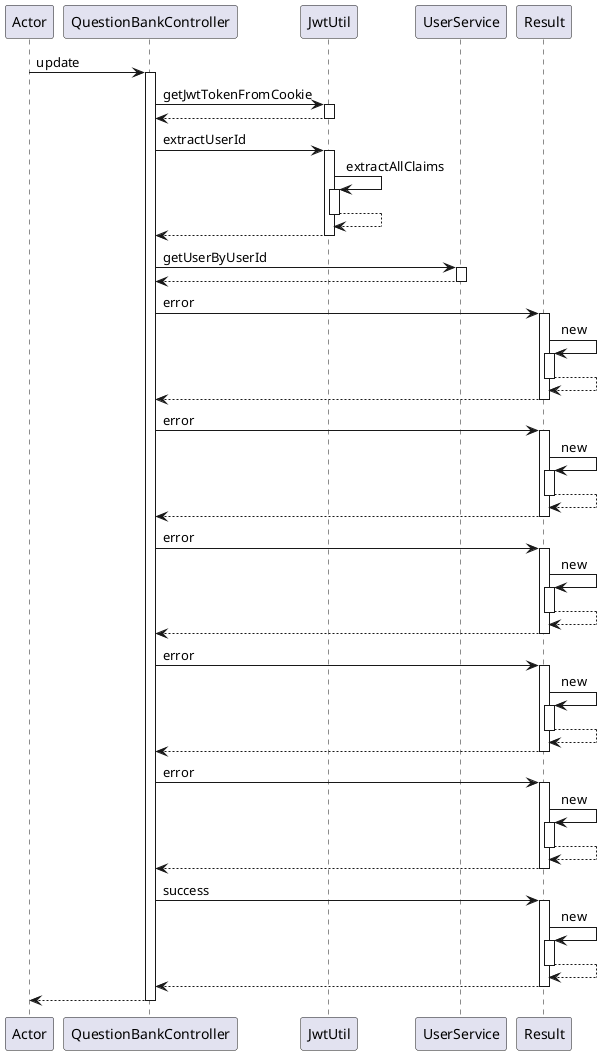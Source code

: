 @startuml
participant Actor
Actor -> QuestionBankController : update
activate QuestionBankController
QuestionBankController -> JwtUtil : getJwtTokenFromCookie
activate JwtUtil
JwtUtil --> QuestionBankController
deactivate JwtUtil
QuestionBankController -> JwtUtil : extractUserId
activate JwtUtil
JwtUtil -> JwtUtil : extractAllClaims
activate JwtUtil
JwtUtil --> JwtUtil
deactivate JwtUtil
JwtUtil --> QuestionBankController
deactivate JwtUtil
QuestionBankController -> UserService : getUserByUserId
activate UserService
UserService --> QuestionBankController
deactivate UserService
QuestionBankController -> Result : error
activate Result
Result -> Result : new
activate Result
Result --> Result
deactivate Result
Result --> QuestionBankController
deactivate Result
QuestionBankController -> Result : error
activate Result
Result -> Result : new
activate Result
Result --> Result
deactivate Result
Result --> QuestionBankController
deactivate Result
QuestionBankController -> Result : error
activate Result
Result -> Result : new
activate Result
Result --> Result
deactivate Result
Result --> QuestionBankController
deactivate Result
QuestionBankController -> Result : error
activate Result
Result -> Result : new
activate Result
Result --> Result
deactivate Result
Result --> QuestionBankController
deactivate Result
QuestionBankController -> Result : error
activate Result
Result -> Result : new
activate Result
Result --> Result
deactivate Result
Result --> QuestionBankController
deactivate Result
QuestionBankController -> Result : success
activate Result
Result -> Result : new
activate Result
Result --> Result
deactivate Result
Result --> QuestionBankController
deactivate Result
return
@enduml